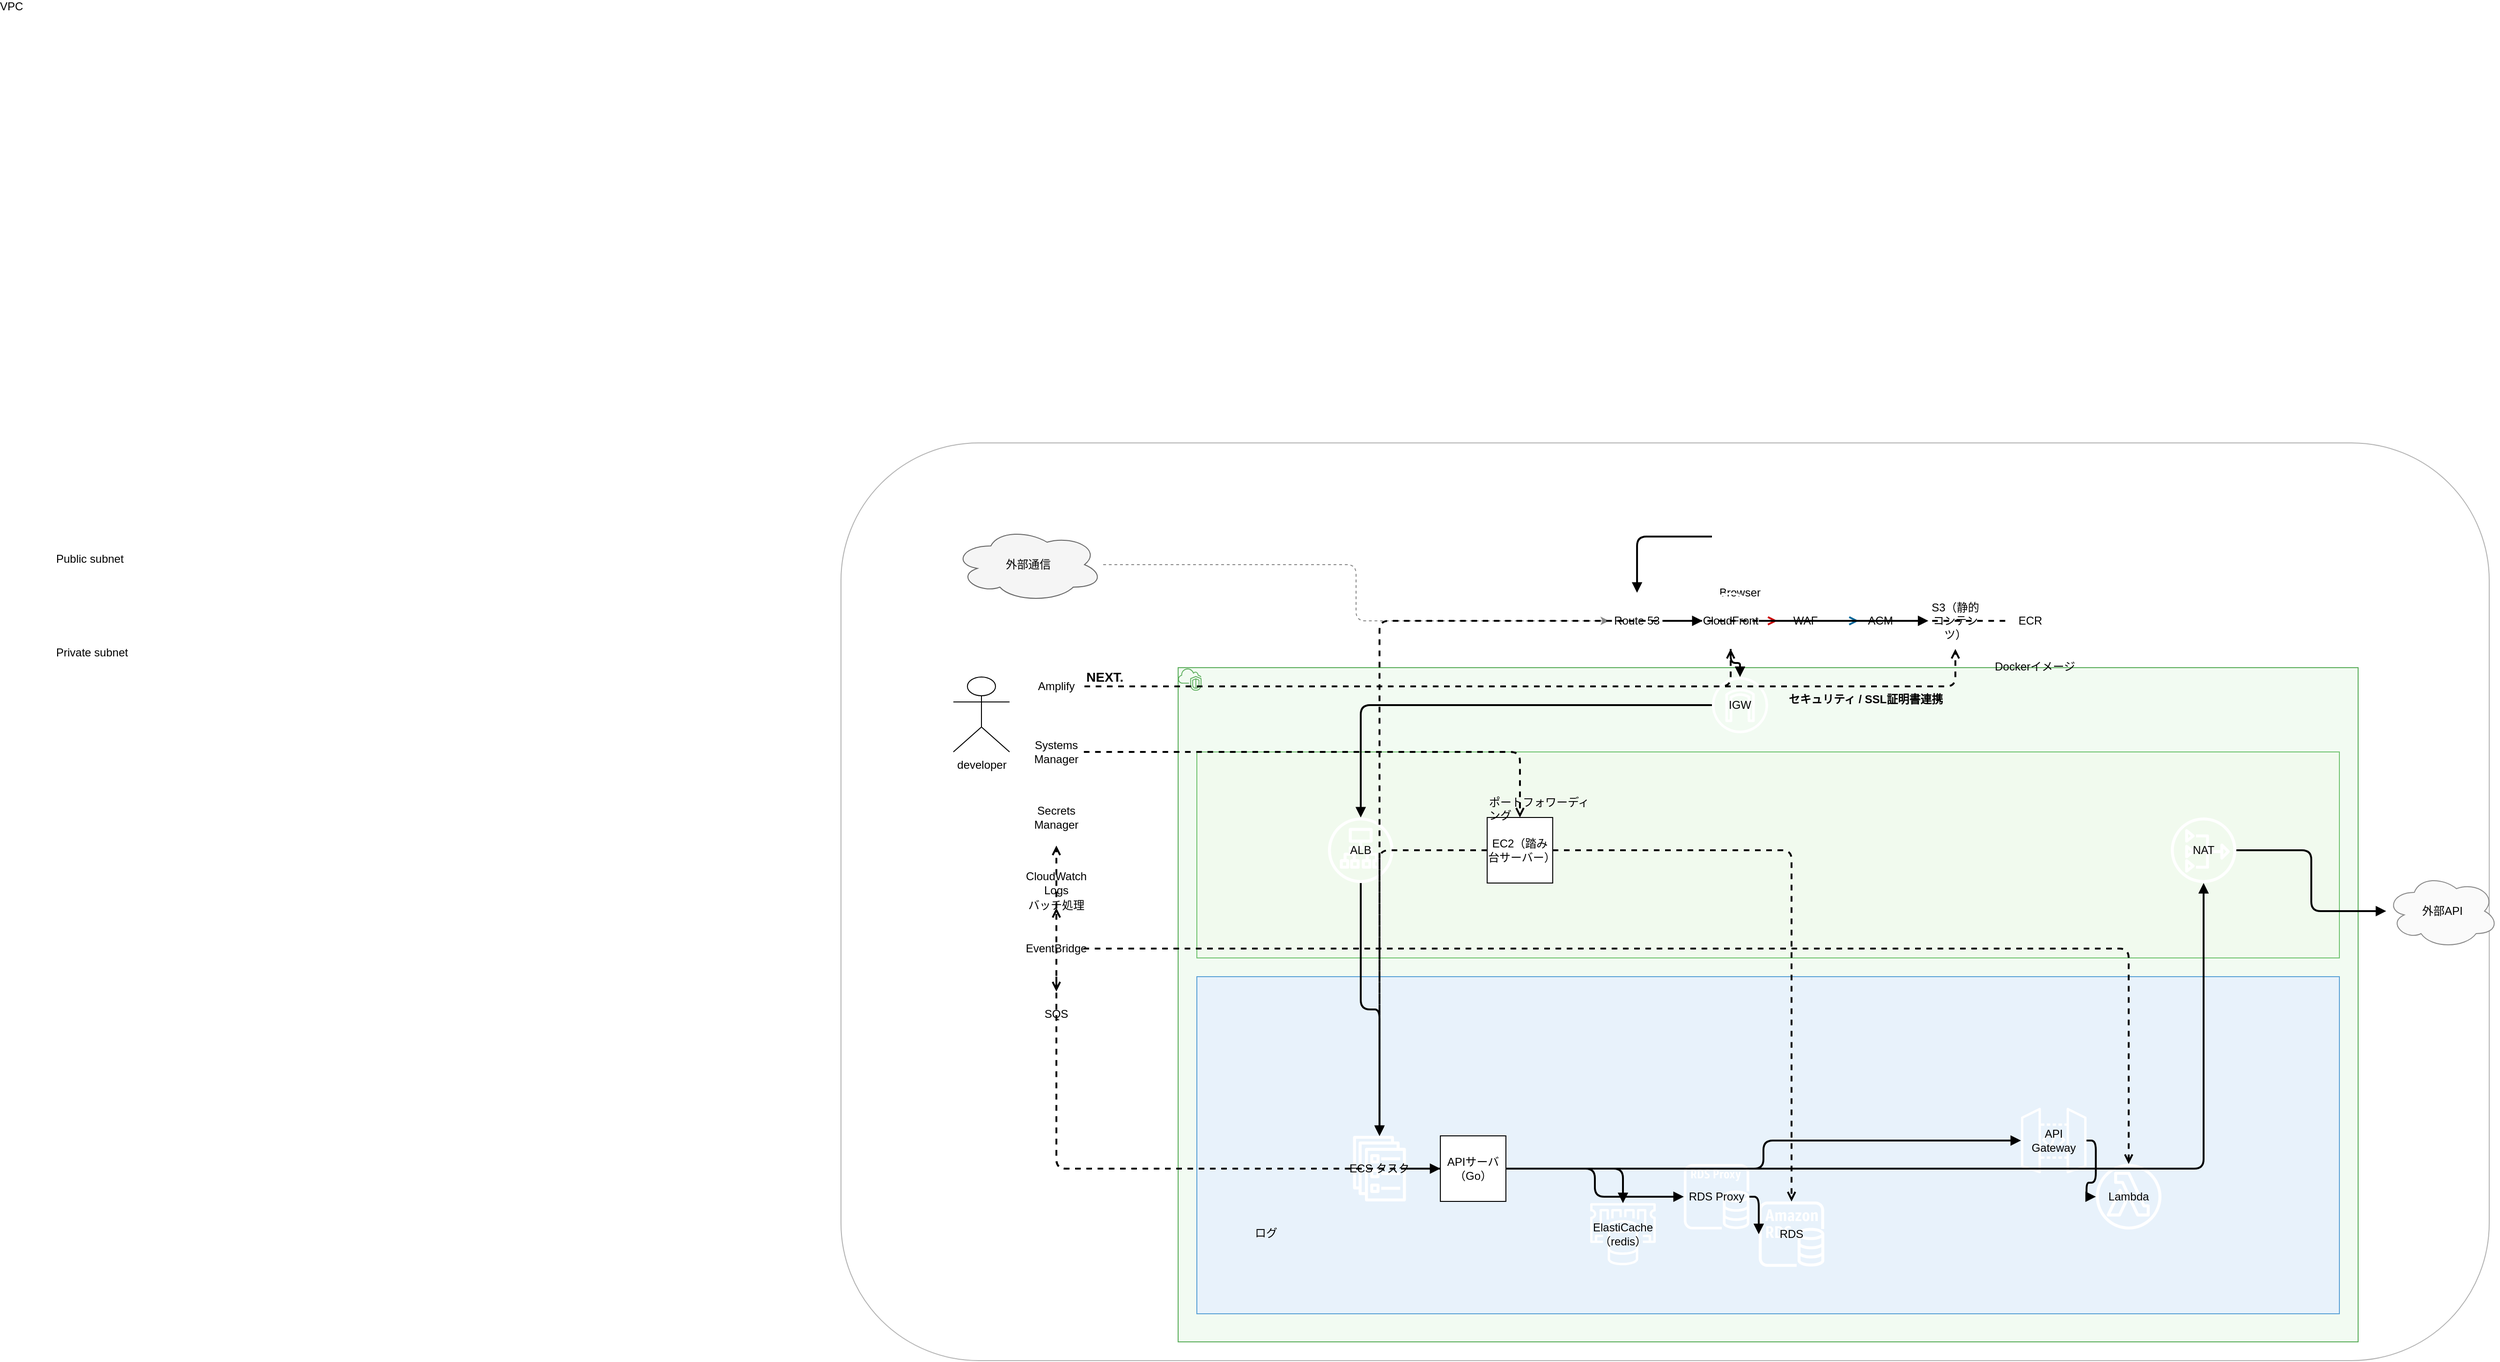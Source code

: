 <mxfile version="22.0.8" type="device" pages="1" libraries="aws4">
  <diagram id="ecs-arch" name="AWS ECS Architecture">
    <mxGraphModel dx="1600" dy="900" grid="1" gridSize="10" guides="1" tooltips="1" connect="1" arrows="1" fold="1" page="1" pageScale="1" pageWidth="1920" pageHeight="1080" math="0" shadow="0">
      <root>
        <mxCell id="0"/>
        <mxCell id="1" parent="0"/>

        <!-- Background frame -->
        <mxCell id="frame" value="" style="rounded=1;whiteSpace=wrap;html=1;strokeColor=#B3B3B3;fillColor=#ffffff;" vertex="1" parent="1">
          <mxGeometry x="80" y="40" width="1760" height="980" as="geometry"/>
        </mxCell>

        <!-- Browser (client) -->
        <mxCell id="browser" value="Browser" style="shape=mxgraph.aws4.client;whiteSpace=wrap;html=1;labelPosition=center;verticalLabelPosition=bottom;" vertex="1" parent="frame">
          <mxGeometry x="930" y="70" width="60" height="60" as="geometry"/>
        </mxCell>

        <!-- External network cloud -->
        <mxCell id="internet" value="外部通信" style="shape=cloud;whiteSpace=wrap;html=1;strokeColor=#666666;fillColor=#F5F5F5;" vertex="1" parent="frame">
          <mxGeometry x="120" y="90" width="160" height="80" as="geometry"/>
        </mxCell>

        <!-- Route53 -->
        <mxCell id="route53" value="Route 53" style="shape=mxgraph.aws4.route_53;whiteSpace=wrap;html=1;" vertex="1" parent="frame">
          <mxGeometry x="820" y="160" width="60" height="60" as="geometry"/>
        </mxCell>

        <!-- CloudFront + security row -->
        <mxCell id="cloudfront" value="CloudFront" style="shape=mxgraph.aws4.cloudfront;whiteSpace=wrap;html=1;" vertex="1" parent="frame">
          <mxGeometry x="920" y="160" width="60" height="60" as="geometry"/>
        </mxCell>
        <mxCell id="waf" value="WAF" style="shape=mxgraph.aws4.waf;whiteSpace=wrap;html=1;" vertex="1" parent="frame">
          <mxGeometry x="1000" y="160" width="60" height="60" as="geometry"/>
        </mxCell>
        <mxCell id="acm" value="ACM" style="shape=mxgraph.aws4.certificate_manager;whiteSpace=wrap;html=1;" vertex="1" parent="frame">
          <mxGeometry x="1080" y="160" width="60" height="60" as="geometry"/>
        </mxCell>
        <mxCell id="s3static" value="S3（静的コンテンツ）" style="shape=mxgraph.aws4.s3;whiteSpace=wrap;html=1;" vertex="1" parent="frame">
          <mxGeometry x="1160" y="160" width="60" height="60" as="geometry"/>
        </mxCell>
        <mxCell id="ecr" value="ECR" style="shape=mxgraph.aws4.ecr;whiteSpace=wrap;html=1;" vertex="1" parent="frame">
          <mxGeometry x="1240" y="160" width="60" height="60" as="geometry"/>
        </mxCell>

        <!-- Amplify, developer, and toolbelt (left stack) -->
        <mxCell id="developer" value="developer" style="shape=umlActor;verticalLabelPosition=bottom;verticalAlign=top;html=1;" vertex="1" parent="frame">
          <mxGeometry x="120" y="250" width="60" height="80" as="geometry"/>
        </mxCell>
        <mxCell id="amplify" value="Amplify" style="shape=mxgraph.aws4.amplify;whiteSpace=wrap;html=1;" vertex="1" parent="frame">
          <mxGeometry x="200" y="230" width="60" height="60" as="geometry"/>
        </mxCell>
        <mxCell id="ssm" value="Systems Manager" style="shape=mxgraph.aws4.systems_manager;whiteSpace=wrap;html=1;" vertex="1" parent="frame">
          <mxGeometry x="200" y="300" width="60" height="60" as="geometry"/>
        </mxCell>
        <mxCell id="secrets" value="Secrets Manager" style="shape=mxgraph.aws4.secrets_manager;whiteSpace=wrap;html=1;" vertex="1" parent="frame">
          <mxGeometry x="200" y="370" width="60" height="60" as="geometry"/>
        </mxCell>
        <mxCell id="cwl" value="CloudWatch Logs" style="shape=mxgraph.aws4.cloudwatch;whiteSpace=wrap;html=1;" vertex="1" parent="frame">
          <mxGeometry x="200" y="440" width="60" height="60" as="geometry"/>
        </mxCell>
        <mxCell id="eventbridge" value="EventBridge" style="shape=mxgraph.aws4.eventbridge;whiteSpace=wrap;html=1;" vertex="1" parent="frame">
          <mxGeometry x="200" y="510" width="60" height="60" as="geometry"/>
        </mxCell>
        <mxCell id="sqs" value="SQS" style="shape=mxgraph.aws4.sqs;whiteSpace=wrap;html=1;" vertex="1" parent="frame">
          <mxGeometry x="200" y="580" width="60" height="60" as="geometry"/>
        </mxCell>

        <!-- VPC container -->
        <mxCell id="vpc" value="VPC" style="shape=mxgraph.aws4.group;grIcon=mxgraph.aws4.vpc;labelPosition=left;verticalLabelPosition=top;align=left;verticalAlign=top;fillColor=#F2FBF2;strokeColor=#5AAD5A;dashed=0;" vertex="1" parent="frame">
          <mxGeometry x="360" y="240" width="1260" height="720" as="geometry"/>
        </mxCell>

        <!-- IGW -->
        <mxCell id="igw" value="IGW" style="shape=mxgraph.aws4.internet_gateway;whiteSpace=wrap;html=1;" vertex="1" parent="vpc">
          <mxGeometry x="570" y="10" width="60" height="60" as="geometry"/>
        </mxCell>

        <!-- Security / SSL text -->
        <mxCell id="securityNote" value="セキュリティ / SSL証明書連携" style="text;html=1;align=left;verticalAlign=top;whiteSpace=wrap;rounded=0;fillColor=none;strokeColor=none;fontStyle=1;fontSize=12;" vertex="1" parent="vpc">
          <mxGeometry x="650" y="20" width="220" height="30" as="geometry"/>
        </mxCell>

        <!-- Public subnet group -->
        <mxCell id="publicSub" value="Public subnet" style="shape=mxgraph.aws4.group;grIcon=mxgraph.aws4.public_subnet;labelPosition=left;verticalLabelPosition=top;align=left;verticalAlign=top;fillColor=#F1FAEE;strokeColor=#72C472;dashed=0;" vertex="1" parent="vpc">
          <mxGeometry x="20" y="90" width="1220" height="220" as="geometry"/>
        </mxCell>

        <!-- Private subnet group -->
        <mxCell id="privateSub" value="Private subnet" style="shape=mxgraph.aws4.group;grIcon=mxgraph.aws4.private_subnet;labelPosition=left;verticalLabelPosition=top;align=left;verticalAlign=top;fillColor=#E8F2FB;strokeColor=#5AA1D6;dashed=0;" vertex="1" parent="vpc">
          <mxGeometry x="20" y="330" width="1220" height="360" as="geometry"/>
        </mxCell>

        <!-- ALB in Public -->
        <mxCell id="alb" value="ALB" style="shape=mxgraph.aws4.application_load_balancer;whiteSpace=wrap;html=1;" vertex="1" parent="publicSub">
          <mxGeometry x="140" y="70" width="70" height="70" as="geometry"/>
        </mxCell>

        <!-- Bastion EC2 -->
        <mxCell id="bastion" value="EC2（踏み台サーバー）" style="shape=mxgraph.aws4.ec2_instance;whiteSpace=wrap;html=1;" vertex="1" parent="publicSub">
          <mxGeometry x="310" y="70" width="70" height="70" as="geometry"/>
        </mxCell>

        <!-- NAT Gateway -->
        <mxCell id="nat" value="NAT" style="shape=mxgraph.aws4.nat_gateway;whiteSpace=wrap;html=1;" vertex="1" parent="publicSub">
          <mxGeometry x="1040" y="70" width="70" height="70" as="geometry"/>
        </mxCell>

        <!-- External API (outside VPC to the right) -->
        <mxCell id="externalApi" value="外部API" style="shape=cloud;whiteSpace=wrap;html=1;strokeColor=#888888;fillColor=#FAFAFA;" vertex="1" parent="frame">
          <mxGeometry x="1650" y="460" width="120" height="80" as="geometry"/>
        </mxCell>

        <!-- ECS tasks/service (Private) -->
        <mxCell id="ecsTasks" value="ECS タスク" style="shape=mxgraph.aws4.ecs_service;whiteSpace=wrap;html=1;" vertex="1" parent="privateSub">
          <mxGeometry x="160" y="170" width="70" height="70" as="geometry"/>
        </mxCell>

        <!-- API Server (Go) -->
        <mxCell id="apiServer" value="APIサーバ（Go）" style="shape=mxgraph.aws4.ecs_container2;whiteSpace=wrap;html=1;" vertex="1" parent="privateSub">
          <mxGeometry x="260" y="170" width="70" height="70" as="geometry"/>
        </mxCell>

        <!-- RDS Proxy & RDS -->
        <mxCell id="rdsProxy" value="RDS Proxy" style="shape=mxgraph.aws4.rds_proxy;whiteSpace=wrap;html=1;" vertex="1" parent="privateSub">
          <mxGeometry x="520" y="200" width="70" height="70" as="geometry"/>
        </mxCell>
        <mxCell id="rds" value="RDS" style="shape=mxgraph.aws4.rds_instance;whiteSpace=wrap;html=1;" vertex="1" parent="privateSub">
          <mxGeometry x="600" y="240" width="70" height="70" as="geometry"/>
        </mxCell>

        <!-- ElastiCache Redis -->
        <mxCell id="redis" value="ElastiCache（redis）" style="shape=mxgraph.aws4.elasticache;whiteSpace=wrap;html=1;" vertex="1" parent="privateSub">
          <mxGeometry x="420" y="240" width="70" height="70" as="geometry"/>
        </mxCell>

        <!-- API Gateway + Lambda -->
        <mxCell id="apigw" value="API Gateway" style="shape=mxgraph.aws4.api_gateway;whiteSpace=wrap;html=1;" vertex="1" parent="privateSub">
          <mxGeometry x="880" y="140" width="70" height="70" as="geometry"/>
        </mxCell>
        <mxCell id="lambda" value="Lambda" style="shape=mxgraph.aws4.lambda_function;whiteSpace=wrap;html=1;" vertex="1" parent="privateSub">
          <mxGeometry x="960" y="200" width="70" height="70" as="geometry"/>
        </mxCell>

        <!-- Logs label in Private -->
        <mxCell id="logsLabel" value="ログ" style="text;html=1;align=left;verticalAlign=top;whiteSpace=wrap;rounded=0;fillColor=none;strokeColor=none;fontStyle=0;fontSize=12;" vertex="1" parent="privateSub">
          <mxGeometry x="60" y="260" width="60" height="24" as="geometry"/>
        </mxCell>

        <!-- ECR to ECS (Docker images note) -->
        <mxCell id="dockerNote" value="Dockerイメージ" style="text;html=1;align=center;verticalAlign=top;whiteSpace=wrap;rounded=0;fillColor=none;strokeColor=none;" vertex="1" parent="frame">
          <mxGeometry x="1230" y="225" width="90" height="24" as="geometry"/>
        </mxCell>

        <!-- NEXT.js (Amplify) note -->
        <mxCell id="nextNote" value="NEXT." style="text;html=1;align=left;verticalAlign=top;whiteSpace=wrap;rounded=0;fillColor=none;strokeColor=none;fontStyle=1;fontSize=14;" vertex="1" parent="frame">
          <mxGeometry x="260" y="235" width="70" height="24" as="geometry"/>
        </mxCell>

        <!-- Connections (edges) -->
        <mxCell id="e_browser_route53" style="edgeStyle=orthogonalEdgeStyle;rounded=1;endArrow=block;endFill=1;strokeWidth=2;" edge="1" parent="frame" source="browser" target="route53">
          <mxGeometry relative="1" as="geometry"/>
        </mxCell>
        <mxCell id="e_route53_cf" style="edgeStyle=orthogonalEdgeStyle;rounded=1;endArrow=block;endFill=1;strokeWidth=2;" edge="1" parent="frame" source="route53" target="cloudfront">
          <mxGeometry relative="1" as="geometry"/>
        </mxCell>
        <mxCell id="e_browser_internet" style="edgeStyle=elbowEdgeStyle;rounded=1;dashed=1;endArrow=classic;endFill=1;strokeColor=#888888;" edge="1" parent="frame" source="internet" target="route53">
          <mxGeometry relative="1" as="geometry"/>
        </mxCell>

        <mxCell id="e_cf_waf" style="edgeStyle=orthogonalEdgeStyle;rounded=1;dashed=1;endArrow=open;endFill=0;strokeWidth=2;strokeColor=#CC0000;" edge="1" parent="frame" source="cloudfront" target="waf">
          <mxGeometry relative="1" as="geometry"/>
        </mxCell>
        <mxCell id="e_cf_acm" style="edgeStyle=orthogonalEdgeStyle;rounded=1;dashed=1;endArrow=open;endFill=0;strokeWidth=2;strokeColor=#006699;" edge="1" parent="frame" source="cloudfront" target="acm">
          <mxGeometry relative="1" as="geometry"/>
        </mxCell>
        <mxCell id="e_cf_s3" style="edgeStyle=orthogonalEdgeStyle;rounded=1;endArrow=block;endFill=1;strokeWidth=2;" edge="1" parent="frame" source="cloudfront" target="s3static">
          <mxGeometry relative="1" as="geometry"/>
        </mxCell>

        <!-- CloudFront -> ALB (through IGW into VPC) -->
        <mxCell id="e_cf_igw" style="edgeStyle=orthogonalEdgeStyle;rounded=1;endArrow=block;endFill=1;strokeWidth=2;" edge="1" parent="frame" source="cloudfront" target="igw">
          <mxGeometry relative="1" as="geometry"/>
        </mxCell>
        <mxCell id="e_igw_alb" style="edgeStyle=orthogonalEdgeStyle;rounded=1;endArrow=block;endFill=1;strokeWidth=2;" edge="1" parent="vpc" source="igw" target="alb">
          <mxGeometry relative="1" as="geometry"/>
        </mxCell>

        <!-- ALB -> ECS/API -->
        <mxCell id="e_alb_ecs" style="edgeStyle=orthogonalEdgeStyle;rounded=1;endArrow=block;endFill=1;strokeWidth=2;" edge="1" parent="vpc" source="alb" target="ecsTasks">
          <mxGeometry relative="1" as="geometry"/>
        </mxCell>
        <mxCell id="e_ecs_api" style="edgeStyle=orthogonalEdgeStyle;rounded=1;endArrow=block;endFill=1;strokeWidth=2;" edge="1" parent="vpc" source="ecsTasks" target="apiServer">
          <mxGeometry relative="1" as="geometry"/>
        </mxCell>

        <!-- ECS -> Data stores -->
        <mxCell id="e_api_rdsproxy" style="edgeStyle=orthogonalEdgeStyle;rounded=1;endArrow=block;endFill=1;strokeWidth=2;" edge="1" parent="vpc" source="apiServer" target="rdsProxy">
          <mxGeometry relative="1" as="geometry"/>
        </mxCell>
        <mxCell id="e_rdsproxy_rds" style="edgeStyle=orthogonalEdgeStyle;rounded=1;endArrow=block;endFill=1;strokeWidth=2;" edge="1" parent="vpc" source="rdsProxy" target="rds">
          <mxGeometry relative="1" as="geometry"/>
        </mxCell>
        <mxCell id="e_api_redis" style="edgeStyle=orthogonalEdgeStyle;rounded=1;endArrow=block;endFill=1;strokeWidth=2;" edge="1" parent="vpc" source="apiServer" target="redis">
          <mxGeometry relative="1" as="geometry"/>
        </mxCell>

        <!-- ECS -> API Gateway -> Lambda -->
        <mxCell id="e_api_apigw" style="edgeStyle=orthogonalEdgeStyle;rounded=1;endArrow=block;endFill=1;strokeWidth=2;" edge="1" parent="vpc" source="apiServer" target="apigw">
          <mxGeometry relative="1" as="geometry"/>
        </mxCell>
        <mxCell id="e_apigw_lambda" style="edgeStyle=orthogonalEdgeStyle;rounded=1;endArrow=block;endFill=1;strokeWidth=2;" edge="1" parent="vpc" source="apigw" target="lambda">
          <mxGeometry relative="1" as="geometry"/>
        </mxCell>

        <!-- ECS -> Secrets Manager / CloudWatch -->
        <mxCell id="e_api_secrets" style="edgeStyle=orthogonalEdgeStyle;rounded=1;dashed=1;endArrow=open;endFill=0;strokeWidth=2;" edge="1" parent="frame" source="apiServer" target="secrets">
          <mxGeometry relative="1" as="geometry"/>
        </mxCell>
        <mxCell id="e_api_cwl" style="edgeStyle=orthogonalEdgeStyle;rounded=1;dashed=1;endArrow=open;endFill=0;strokeWidth=2;" edge="1" parent="frame" source="apiServer" target="cwl">
          <mxGeometry relative="1" as="geometry"/>
        </mxCell>

        <!-- Dev tools edges -->
        <mxCell id="e_amplify_s3" style="edgeStyle=orthogonalEdgeStyle;rounded=1;dashed=1;endArrow=open;endFill=0;strokeWidth=2;" edge="1" parent="frame" source="amplify" target="s3static">
          <mxGeometry relative="1" as="geometry"/>
        </mxCell>
        <mxCell id="e_amplify_cf" style="edgeStyle=orthogonalEdgeStyle;rounded=1;dashed=1;endArrow=open;endFill=0;strokeWidth=2;" edge="1" parent="frame" source="amplify" target="cloudfront">
          <mxGeometry relative="1" as="geometry"/>
        </mxCell>
        <mxCell id="e_ssm_bastion" style="edgeStyle=orthogonalEdgeStyle;rounded=1;dashed=1;endArrow=open;endFill=0;strokeWidth=2;" edge="1" parent="frame" source="ssm" target="bastion">
          <mxGeometry relative="1" as="geometry"/>
        </mxCell>
        <mxCell id="e_eventbridge_sqs" style="edgeStyle=orthogonalEdgeStyle;rounded=1;dashed=1;endArrow=open;endFill=0;strokeWidth=2;" edge="1" parent="frame" source="eventbridge" target="sqs">
          <mxGeometry relative="1" as="geometry"/>
        </mxCell>
        <mxCell id="e_eventbridge_lambda" style="edgeStyle=orthogonalEdgeStyle;rounded=1;dashed=1;endArrow=open;endFill=0;strokeWidth=2;" edge="1" parent="frame" source="eventbridge" target="lambda">
          <mxGeometry relative="1" as="geometry"/>
        </mxCell>

        <!-- ECR -> ECS (images) -->
        <mxCell id="e_ecr_ecs" style="edgeStyle=orthogonalEdgeStyle;rounded=1;dashed=1;endArrow=open;endFill=0;strokeWidth=2;" edge="1" parent="frame" source="ecr" target="ecsTasks">
          <mxGeometry relative="1" as="geometry"/>
        </mxCell>

        <!-- NAT -> External API (from ECS/API) -->
        <mxCell id="e_api_nat" style="edgeStyle=orthogonalEdgeStyle;rounded=1;endArrow=block;endFill=1;strokeWidth=2;" edge="1" parent="vpc" source="apiServer" target="nat">
          <mxGeometry relative="1" as="geometry"/>
        </mxCell>
        <mxCell id="e_nat_external" style="edgeStyle=orthogonalEdgeStyle;rounded=1;endArrow=block;endFill=1;strokeWidth=2;" edge="1" parent="frame" source="nat" target="externalApi">
          <mxGeometry relative="1" as="geometry"/>
        </mxCell>

        <!-- Bastion -> Private (admin) -->
        <mxCell id="e_bastion_rds" style="edgeStyle=orthogonalEdgeStyle;rounded=1;dashed=1;endArrow=open;endFill=0;strokeWidth=2;" edge="1" parent="vpc" source="bastion" target="rds">
          <mxGeometry relative="1" as="geometry"/>
        </mxCell>
        <mxCell id="e_bastion_ecs" style="edgeStyle=orthogonalEdgeStyle;rounded=1;dashed=1;endArrow=open;endFill=0;strokeWidth=2;" edge="1" parent="vpc" source="bastion" target="ecsTasks">
          <mxGeometry relative="1" as="geometry"/>
        </mxCell>

        <!-- Labels inside Public subnet -->
        <mxCell id="portForwardLabel" value="ポートフォワーディング" style="text;html=1;align=left;verticalAlign=top;whiteSpace=wrap;rounded=0;fillColor=none;strokeColor=none;fontSize=12;" vertex="1" parent="publicSub">
          <mxGeometry x="310" y="40" width="120" height="20" as="geometry"/>
        </mxCell>

        <!-- Labels left column -->
        <mxCell id="batchLabel" value="バッチ処理" style="text;html=1;align=center;verticalAlign=top;whiteSpace=wrap;rounded=0;fillColor=none;strokeColor=none;fontSize=12;" vertex="1" parent="frame">
          <mxGeometry x="190" y="480" width="80" height="20" as="geometry"/>
        </mxCell>

      </root>
    </mxGraphModel>
  </diagram>
</mxfile>
